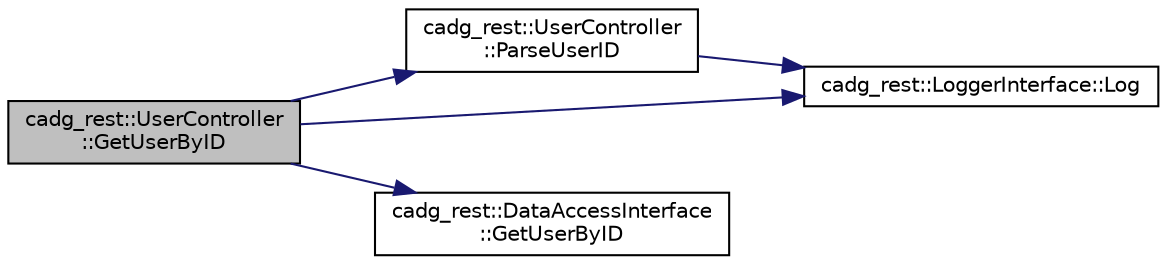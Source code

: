 digraph "cadg_rest::UserController::GetUserByID"
{
 // LATEX_PDF_SIZE
  edge [fontname="Helvetica",fontsize="10",labelfontname="Helvetica",labelfontsize="10"];
  node [fontname="Helvetica",fontsize="10",shape=record];
  rankdir="LR";
  Node4 [label="cadg_rest::UserController\l::GetUserByID",height=0.2,width=0.4,color="black", fillcolor="grey75", style="filled", fontcolor="black",tooltip="Returns an existing user with the specified ID."];
  Node4 -> Node5 [color="midnightblue",fontsize="10",style="solid",fontname="Helvetica"];
  Node5 [label="cadg_rest::UserController\l::ParseUserID",height=0.2,width=0.4,color="black", fillcolor="white", style="filled",URL="$classcadg__rest_1_1_user_controller.html#a3523d014f2ada4364034e175f6d645f8",tooltip="Returns an ID specified in a URL path."];
  Node5 -> Node6 [color="midnightblue",fontsize="10",style="solid",fontname="Helvetica"];
  Node6 [label="cadg_rest::LoggerInterface::Log",height=0.2,width=0.4,color="black", fillcolor="white", style="filled",URL="$classcadg__rest_1_1_logger_interface.html#a56f53c1fb9687825ade3acced5e3a10a",tooltip="Generic log method."];
  Node4 -> Node7 [color="midnightblue",fontsize="10",style="solid",fontname="Helvetica"];
  Node7 [label="cadg_rest::DataAccessInterface\l::GetUserByID",height=0.2,width=0.4,color="black", fillcolor="white", style="filled",URL="$classcadg__rest_1_1_data_access_interface.html#a9df9cb8876073f42e7e54ada41eec3b3",tooltip="Returns all users with the provided id."];
  Node4 -> Node6 [color="midnightblue",fontsize="10",style="solid",fontname="Helvetica"];
}

